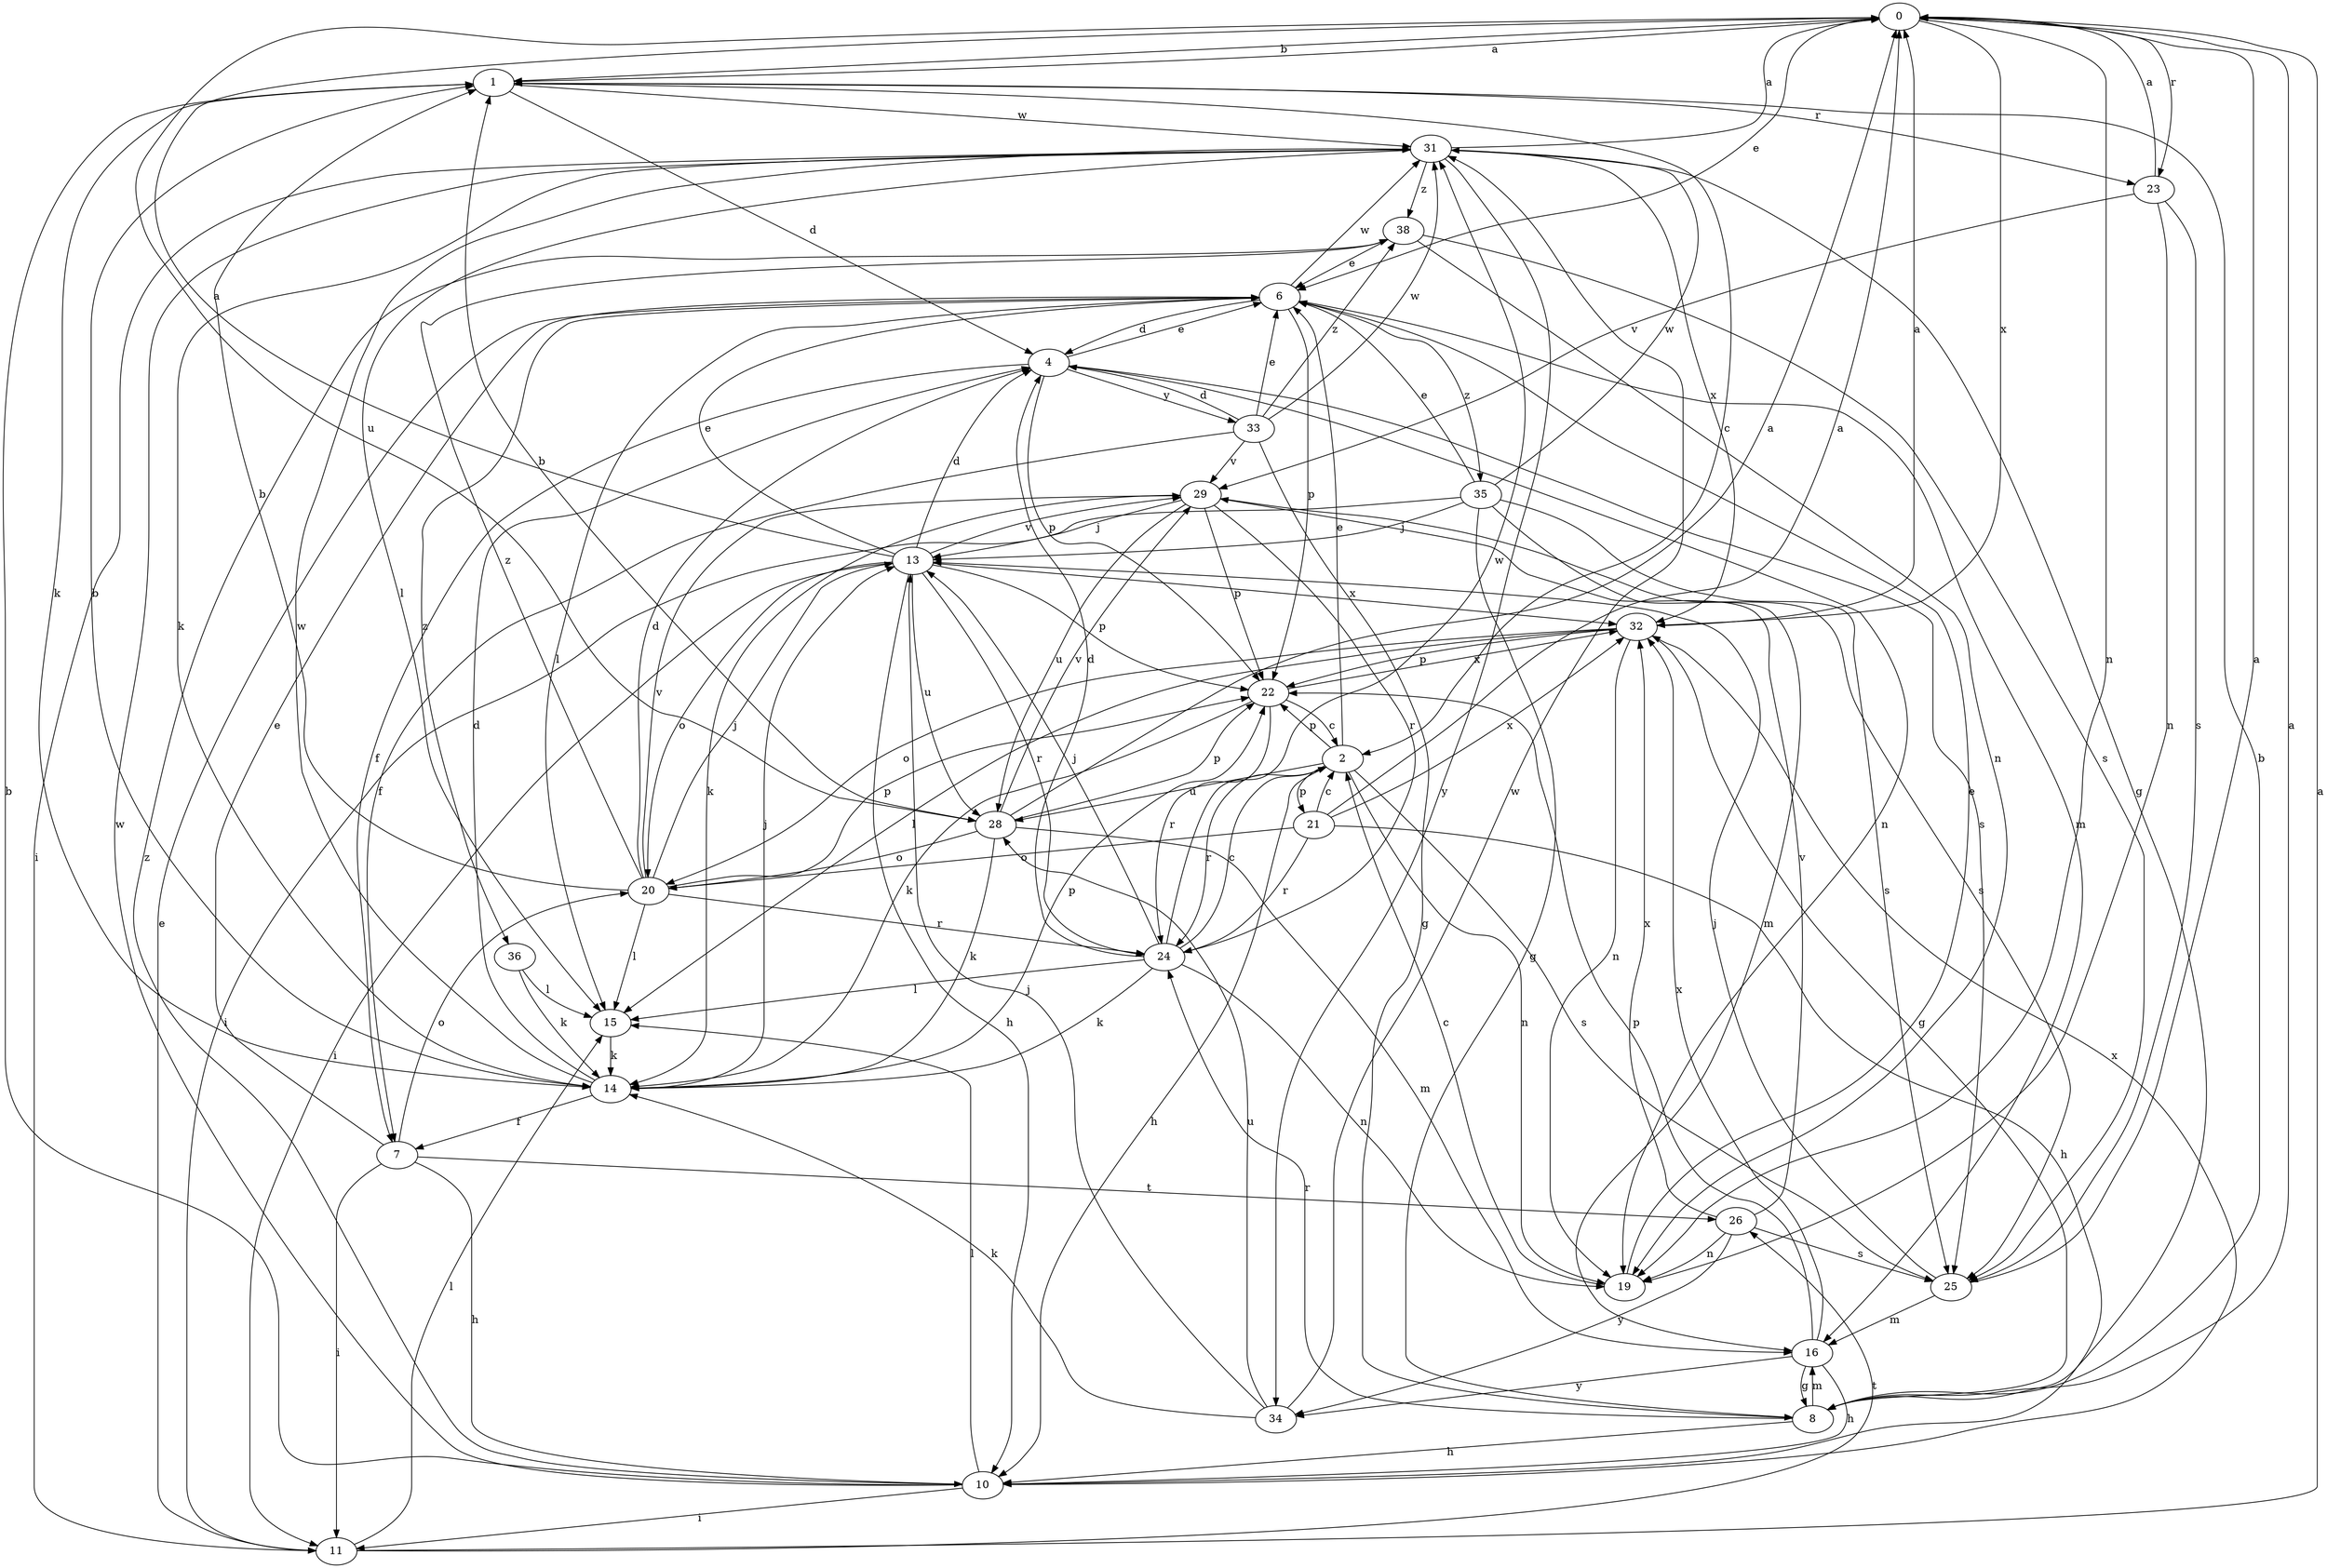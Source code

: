 strict digraph  {
0;
1;
2;
4;
6;
7;
8;
10;
11;
13;
14;
15;
16;
19;
20;
21;
22;
23;
24;
25;
26;
28;
29;
31;
32;
33;
34;
35;
36;
38;
0 -> 1  [label=b];
0 -> 6  [label=e];
0 -> 19  [label=n];
0 -> 23  [label=r];
0 -> 28  [label=u];
0 -> 32  [label=x];
1 -> 0  [label=a];
1 -> 2  [label=c];
1 -> 4  [label=d];
1 -> 14  [label=k];
1 -> 23  [label=r];
1 -> 31  [label=w];
2 -> 6  [label=e];
2 -> 10  [label=h];
2 -> 19  [label=n];
2 -> 21  [label=p];
2 -> 22  [label=p];
2 -> 24  [label=r];
2 -> 25  [label=s];
2 -> 28  [label=u];
4 -> 6  [label=e];
4 -> 7  [label=f];
4 -> 19  [label=n];
4 -> 22  [label=p];
4 -> 25  [label=s];
4 -> 33  [label=y];
6 -> 4  [label=d];
6 -> 15  [label=l];
6 -> 16  [label=m];
6 -> 22  [label=p];
6 -> 31  [label=w];
6 -> 35  [label=z];
6 -> 36  [label=z];
7 -> 6  [label=e];
7 -> 10  [label=h];
7 -> 11  [label=i];
7 -> 20  [label=o];
7 -> 26  [label=t];
8 -> 0  [label=a];
8 -> 1  [label=b];
8 -> 10  [label=h];
8 -> 16  [label=m];
8 -> 24  [label=r];
10 -> 1  [label=b];
10 -> 11  [label=i];
10 -> 15  [label=l];
10 -> 31  [label=w];
10 -> 32  [label=x];
10 -> 38  [label=z];
11 -> 0  [label=a];
11 -> 6  [label=e];
11 -> 15  [label=l];
11 -> 26  [label=t];
13 -> 0  [label=a];
13 -> 4  [label=d];
13 -> 6  [label=e];
13 -> 10  [label=h];
13 -> 11  [label=i];
13 -> 20  [label=o];
13 -> 22  [label=p];
13 -> 24  [label=r];
13 -> 28  [label=u];
13 -> 29  [label=v];
13 -> 32  [label=x];
14 -> 1  [label=b];
14 -> 4  [label=d];
14 -> 7  [label=f];
14 -> 13  [label=j];
14 -> 22  [label=p];
14 -> 31  [label=w];
15 -> 14  [label=k];
16 -> 8  [label=g];
16 -> 10  [label=h];
16 -> 22  [label=p];
16 -> 32  [label=x];
16 -> 34  [label=y];
19 -> 2  [label=c];
19 -> 6  [label=e];
20 -> 1  [label=b];
20 -> 4  [label=d];
20 -> 13  [label=j];
20 -> 15  [label=l];
20 -> 22  [label=p];
20 -> 24  [label=r];
20 -> 29  [label=v];
20 -> 38  [label=z];
21 -> 0  [label=a];
21 -> 2  [label=c];
21 -> 10  [label=h];
21 -> 20  [label=o];
21 -> 24  [label=r];
21 -> 32  [label=x];
22 -> 2  [label=c];
22 -> 14  [label=k];
22 -> 24  [label=r];
22 -> 32  [label=x];
23 -> 0  [label=a];
23 -> 19  [label=n];
23 -> 25  [label=s];
23 -> 29  [label=v];
24 -> 2  [label=c];
24 -> 4  [label=d];
24 -> 13  [label=j];
24 -> 14  [label=k];
24 -> 15  [label=l];
24 -> 19  [label=n];
24 -> 31  [label=w];
25 -> 0  [label=a];
25 -> 13  [label=j];
25 -> 16  [label=m];
26 -> 19  [label=n];
26 -> 25  [label=s];
26 -> 29  [label=v];
26 -> 32  [label=x];
26 -> 34  [label=y];
28 -> 0  [label=a];
28 -> 1  [label=b];
28 -> 14  [label=k];
28 -> 16  [label=m];
28 -> 20  [label=o];
28 -> 22  [label=p];
28 -> 29  [label=v];
29 -> 13  [label=j];
29 -> 14  [label=k];
29 -> 22  [label=p];
29 -> 24  [label=r];
29 -> 25  [label=s];
29 -> 28  [label=u];
31 -> 0  [label=a];
31 -> 8  [label=g];
31 -> 11  [label=i];
31 -> 14  [label=k];
31 -> 15  [label=l];
31 -> 32  [label=x];
31 -> 34  [label=y];
31 -> 38  [label=z];
32 -> 0  [label=a];
32 -> 8  [label=g];
32 -> 15  [label=l];
32 -> 19  [label=n];
32 -> 20  [label=o];
32 -> 22  [label=p];
33 -> 4  [label=d];
33 -> 6  [label=e];
33 -> 7  [label=f];
33 -> 8  [label=g];
33 -> 29  [label=v];
33 -> 31  [label=w];
33 -> 38  [label=z];
34 -> 13  [label=j];
34 -> 14  [label=k];
34 -> 28  [label=u];
34 -> 31  [label=w];
35 -> 6  [label=e];
35 -> 8  [label=g];
35 -> 11  [label=i];
35 -> 13  [label=j];
35 -> 16  [label=m];
35 -> 25  [label=s];
35 -> 31  [label=w];
36 -> 14  [label=k];
36 -> 15  [label=l];
38 -> 6  [label=e];
38 -> 19  [label=n];
38 -> 25  [label=s];
}
